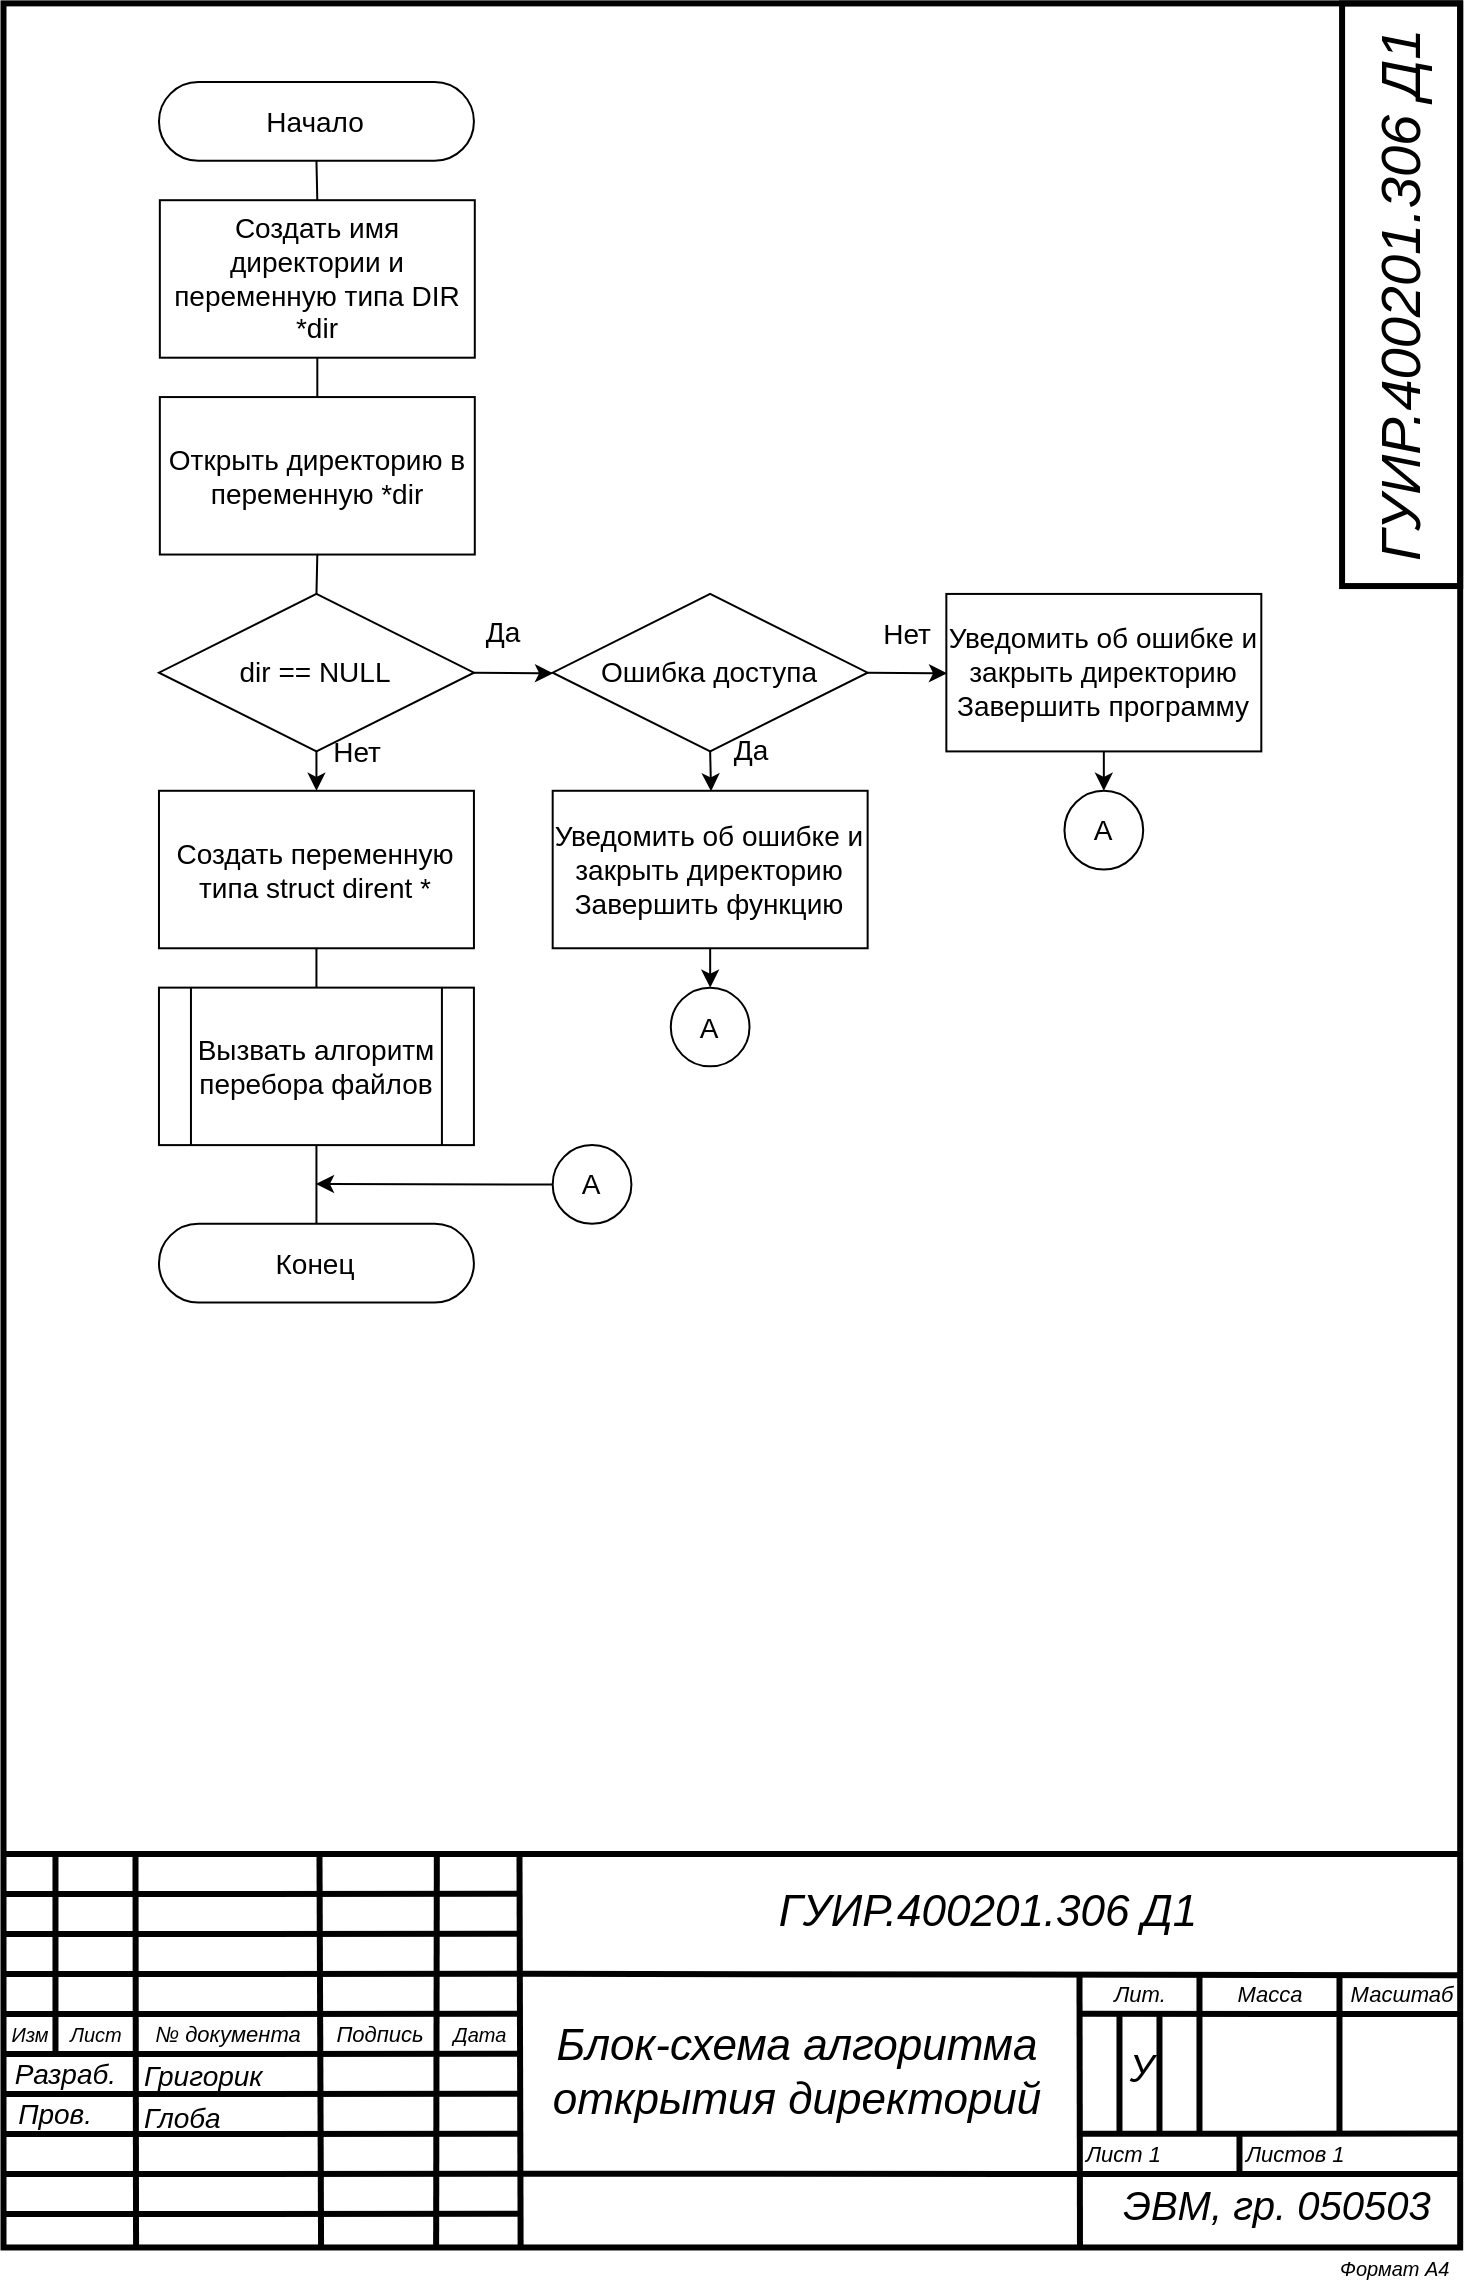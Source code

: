 <mxfile version="13.9.9" type="device"><diagram id="C5RBs43oDa-KdzZeNtuy" name="Page-1"><mxGraphModel dx="2031" dy="1174" grid="1" gridSize="19.685" guides="1" tooltips="1" connect="1" arrows="1" fold="1" page="1" pageScale="1" pageWidth="827" pageHeight="1169" math="0" shadow="0"><root><mxCell id="WIyWlLk6GJQsqaUBKTNV-0"/><mxCell id="WIyWlLk6GJQsqaUBKTNV-1" parent="WIyWlLk6GJQsqaUBKTNV-0"/><mxCell id="zXnKUToOOJIePCyeXaGA-46" value="" style="rounded=0;whiteSpace=wrap;html=1;strokeWidth=3;fillColor=none;" vertex="1" parent="WIyWlLk6GJQsqaUBKTNV-1"><mxGeometry x="79.75" y="19.69" width="728.34" height="1122.05" as="geometry"/></mxCell><mxCell id="zXnKUToOOJIePCyeXaGA-47" value="&lt;i style=&quot;font-family: &amp;#34;arial&amp;#34; ; font-weight: 400 ; letter-spacing: normal ; text-align: right ; text-indent: 0px ; text-transform: none ; word-spacing: 0px&quot;&gt;&lt;font style=&quot;font-size: 10px&quot;&gt;Формат А4&lt;/font&gt;&lt;/i&gt;" style="text;whiteSpace=wrap;html=1;fontSize=7;fontFamily=Verdana;labelBackgroundColor=none;verticalAlign=middle;" vertex="1" parent="WIyWlLk6GJQsqaUBKTNV-1"><mxGeometry x="745.74" y="1141.74" width="59.05" height="19.68" as="geometry"/></mxCell><mxCell id="zXnKUToOOJIePCyeXaGA-48" style="vsdxID=165;edgeStyle=none;startArrow=none;endArrow=none;startSize=5;endSize=5;strokeWidth=3;strokeColor=#000000;spacingTop=-1;spacingBottom=-1;spacingLeft=-1;spacingRight=-1;verticalAlign=middle;html=1;labelBackgroundColor=#ffffff;rounded=0;" edge="1" parent="WIyWlLk6GJQsqaUBKTNV-1"><mxGeometry relative="1" as="geometry"><Array as="points"/><mxPoint x="105.74" y="944.89" as="sourcePoint"/><mxPoint x="105.74" y="1044.89" as="targetPoint"/></mxGeometry></mxCell><mxCell id="zXnKUToOOJIePCyeXaGA-49" style="vsdxID=163;edgeStyle=none;startArrow=none;endArrow=none;startSize=5;endSize=5;strokeColor=#000000;spacingTop=-1;spacingBottom=-1;spacingLeft=-1;spacingRight=-1;verticalAlign=middle;html=1;labelBackgroundColor=#ffffff;rounded=0;strokeWidth=3;" edge="1" parent="WIyWlLk6GJQsqaUBKTNV-1"><mxGeometry relative="1" as="geometry"><mxPoint as="offset"/><Array as="points"/><mxPoint x="80.01" y="1125.01" as="sourcePoint"/><mxPoint x="337.74" y="1124.89" as="targetPoint"/></mxGeometry></mxCell><mxCell id="zXnKUToOOJIePCyeXaGA-50" style="vsdxID=162;edgeStyle=none;startArrow=none;endArrow=none;startSize=5;endSize=5;strokeColor=#000000;spacingTop=-1;spacingBottom=-1;spacingLeft=-1;spacingRight=-1;verticalAlign=middle;html=1;labelBackgroundColor=#ffffff;rounded=0;strokeWidth=3;" edge="1" parent="WIyWlLk6GJQsqaUBKTNV-1"><mxGeometry relative="1" as="geometry"><mxPoint as="offset"/><Array as="points"/><mxPoint x="80.01" y="1105.01" as="sourcePoint"/><mxPoint x="338.74" y="1104.89" as="targetPoint"/></mxGeometry></mxCell><mxCell id="zXnKUToOOJIePCyeXaGA-51" style="vsdxID=161;edgeStyle=none;startArrow=none;endArrow=none;startSize=5;endSize=5;strokeColor=#000000;spacingTop=-1;spacingBottom=-1;spacingLeft=-1;spacingRight=-1;verticalAlign=middle;html=1;labelBackgroundColor=#ffffff;rounded=0;strokeWidth=3;" edge="1" parent="WIyWlLk6GJQsqaUBKTNV-1"><mxGeometry relative="1" as="geometry"><mxPoint as="offset"/><Array as="points"/><mxPoint x="80.01" y="1085.01" as="sourcePoint"/><mxPoint x="337.74" y="1084.89" as="targetPoint"/></mxGeometry></mxCell><mxCell id="zXnKUToOOJIePCyeXaGA-52" style="vsdxID=160;edgeStyle=none;startArrow=none;endArrow=none;startSize=5;endSize=5;strokeColor=#000000;spacingTop=-1;spacingBottom=-1;spacingLeft=-1;spacingRight=-1;verticalAlign=middle;html=1;labelBackgroundColor=#ffffff;rounded=0;strokeWidth=3;" edge="1" parent="WIyWlLk6GJQsqaUBKTNV-1"><mxGeometry relative="1" as="geometry"><mxPoint as="offset"/><Array as="points"/><mxPoint x="80.01" y="1065.01" as="sourcePoint"/><mxPoint x="337.74" y="1064.89" as="targetPoint"/></mxGeometry></mxCell><mxCell id="zXnKUToOOJIePCyeXaGA-53" style="vsdxID=159;edgeStyle=none;startArrow=none;endArrow=none;startSize=5;endSize=5;strokeWidth=3;strokeColor=#000000;spacingTop=-1;spacingBottom=-1;spacingLeft=-1;spacingRight=-1;verticalAlign=middle;html=1;labelBackgroundColor=#ffffff;rounded=0;" edge="1" parent="WIyWlLk6GJQsqaUBKTNV-1"><mxGeometry relative="1" as="geometry"><mxPoint as="offset"/><Array as="points"/><mxPoint x="80.01" y="1045.01" as="sourcePoint"/><mxPoint x="337.74" y="1044.89" as="targetPoint"/></mxGeometry></mxCell><mxCell id="zXnKUToOOJIePCyeXaGA-54" style="vsdxID=158;edgeStyle=none;startArrow=none;endArrow=none;startSize=5;endSize=5;strokeWidth=3;strokeColor=#000000;spacingTop=-1;spacingBottom=-1;spacingLeft=-1;spacingRight=-1;verticalAlign=middle;html=1;labelBackgroundColor=#ffffff;rounded=0;" edge="1" parent="WIyWlLk6GJQsqaUBKTNV-1"><mxGeometry relative="1" as="geometry"><mxPoint as="offset"/><Array as="points"/><mxPoint x="80.01" y="1025.01" as="sourcePoint"/><mxPoint x="337.74" y="1024.89" as="targetPoint"/></mxGeometry></mxCell><mxCell id="zXnKUToOOJIePCyeXaGA-55" style="vsdxID=157;edgeStyle=none;startArrow=none;endArrow=none;startSize=5;endSize=5;strokeColor=#000000;spacingTop=-1;spacingBottom=-1;spacingLeft=-1;spacingRight=-1;verticalAlign=middle;html=1;labelBackgroundColor=#ffffff;rounded=0;strokeWidth=3;" edge="1" parent="WIyWlLk6GJQsqaUBKTNV-1"><mxGeometry relative="1" as="geometry"><mxPoint as="offset"/><Array as="points"/><mxPoint x="80.01" y="1005.01" as="sourcePoint"/><mxPoint x="337.74" y="1004.89" as="targetPoint"/></mxGeometry></mxCell><mxCell id="zXnKUToOOJIePCyeXaGA-56" style="vsdxID=156;edgeStyle=none;startArrow=none;endArrow=none;startSize=5;endSize=5;strokeColor=#000000;spacingTop=-1;spacingBottom=-1;spacingLeft=-1;spacingRight=-1;verticalAlign=middle;html=1;labelBackgroundColor=#ffffff;rounded=0;strokeWidth=3;" edge="1" parent="WIyWlLk6GJQsqaUBKTNV-1"><mxGeometry relative="1" as="geometry"><mxPoint as="offset"/><Array as="points"/><mxPoint x="80.01" y="985.01" as="sourcePoint"/><mxPoint x="337.74" y="984.89" as="targetPoint"/></mxGeometry></mxCell><mxCell id="zXnKUToOOJIePCyeXaGA-57" style="vsdxID=155;edgeStyle=none;startArrow=none;endArrow=none;startSize=5;endSize=5;strokeColor=#000000;spacingTop=-1;spacingBottom=-1;spacingLeft=-1;spacingRight=-1;verticalAlign=middle;html=1;labelBackgroundColor=#ffffff;rounded=0;strokeWidth=3;" edge="1" parent="WIyWlLk6GJQsqaUBKTNV-1"><mxGeometry relative="1" as="geometry"><mxPoint as="offset"/><Array as="points"/><mxPoint x="80.01" y="965.01" as="sourcePoint"/><mxPoint x="337.74" y="964.89" as="targetPoint"/></mxGeometry></mxCell><mxCell id="zXnKUToOOJIePCyeXaGA-58" style="vsdxID=154;edgeStyle=none;startArrow=none;endArrow=none;startSize=5;endSize=5;strokeWidth=3;strokeColor=#000000;spacingTop=-1;spacingBottom=-1;spacingLeft=-1;spacingRight=-1;verticalAlign=middle;html=1;labelBackgroundColor=#ffffff;rounded=0;entryX=0.091;entryY=1;entryDx=0;entryDy=0;entryPerimeter=0;" edge="1" parent="WIyWlLk6GJQsqaUBKTNV-1" target="zXnKUToOOJIePCyeXaGA-46"><mxGeometry relative="1" as="geometry"><Array as="points"/><mxPoint x="145.74" y="944.89" as="sourcePoint"/><mxPoint x="146.01" y="1150.01" as="targetPoint"/></mxGeometry></mxCell><mxCell id="zXnKUToOOJIePCyeXaGA-59" style="vsdxID=153;edgeStyle=none;startArrow=none;endArrow=none;startSize=5;endSize=5;strokeWidth=3;strokeColor=#000000;spacingTop=-1;spacingBottom=-1;spacingLeft=-1;spacingRight=-1;verticalAlign=middle;html=1;labelBackgroundColor=#ffffff;rounded=0;entryX=0.218;entryY=0.999;entryDx=0;entryDy=0;entryPerimeter=0;" edge="1" parent="WIyWlLk6GJQsqaUBKTNV-1" target="zXnKUToOOJIePCyeXaGA-46"><mxGeometry relative="1" as="geometry"><Array as="points"/><mxPoint x="237.74" y="944.89" as="sourcePoint"/><mxPoint x="238.01" y="1147.01" as="targetPoint"/></mxGeometry></mxCell><mxCell id="zXnKUToOOJIePCyeXaGA-60" style="vsdxID=152;edgeStyle=none;startArrow=none;endArrow=none;startSize=5;endSize=5;strokeWidth=3;strokeColor=#000000;spacingTop=-1;spacingBottom=-1;spacingLeft=-1;spacingRight=-1;verticalAlign=middle;html=1;labelBackgroundColor=#ffffff;rounded=0;entryX=0.297;entryY=1;entryDx=0;entryDy=0;entryPerimeter=0;" edge="1" parent="WIyWlLk6GJQsqaUBKTNV-1" target="zXnKUToOOJIePCyeXaGA-46"><mxGeometry relative="1" as="geometry"><Array as="points"/><mxPoint x="296.42" y="944.89" as="sourcePoint"/><mxPoint x="296.01" y="1150.01" as="targetPoint"/></mxGeometry></mxCell><mxCell id="zXnKUToOOJIePCyeXaGA-61" style="vsdxID=151;edgeStyle=none;startArrow=none;endArrow=none;startSize=5;endSize=5;strokeWidth=3;strokeColor=#000000;spacingTop=-1;spacingBottom=-1;spacingLeft=-1;spacingRight=-1;verticalAlign=middle;html=1;labelBackgroundColor=#ffffff;rounded=0;" edge="1" parent="WIyWlLk6GJQsqaUBKTNV-1"><mxGeometry relative="1" as="geometry"><Array as="points"/><mxPoint x="747.74" y="1004.89" as="sourcePoint"/><mxPoint x="747.74" y="1084.89" as="targetPoint"/></mxGeometry></mxCell><mxCell id="zXnKUToOOJIePCyeXaGA-62" style="vsdxID=150;edgeStyle=none;startArrow=none;endArrow=none;startSize=5;endSize=5;strokeWidth=3;strokeColor=#000000;spacingTop=-1;spacingBottom=-1;spacingLeft=-1;spacingRight=-1;verticalAlign=middle;html=1;labelBackgroundColor=#ffffff;rounded=0;" edge="1" parent="WIyWlLk6GJQsqaUBKTNV-1"><mxGeometry relative="1" as="geometry"><Array as="points"/><mxPoint x="697.74" y="1084.89" as="sourcePoint"/><mxPoint x="697.74" y="1104.89" as="targetPoint"/></mxGeometry></mxCell><mxCell id="zXnKUToOOJIePCyeXaGA-63" style="vsdxID=149;edgeStyle=none;startArrow=none;endArrow=none;startSize=5;endSize=5;strokeColor=#000000;spacingTop=-1;spacingBottom=-1;spacingLeft=-1;spacingRight=-1;verticalAlign=middle;html=1;labelBackgroundColor=#ffffff;rounded=0;strokeWidth=3;" edge="1" parent="WIyWlLk6GJQsqaUBKTNV-1"><mxGeometry relative="1" as="geometry"><Array as="points"/><mxPoint x="657.74" y="1024.89" as="sourcePoint"/><mxPoint x="657.74" y="1084.89" as="targetPoint"/></mxGeometry></mxCell><mxCell id="zXnKUToOOJIePCyeXaGA-64" style="vsdxID=148;edgeStyle=none;startArrow=none;endArrow=none;startSize=5;endSize=5;strokeColor=#000000;spacingTop=-1;spacingBottom=-1;spacingLeft=-1;spacingRight=-1;verticalAlign=middle;html=1;labelBackgroundColor=#ffffff;rounded=0;strokeWidth=3;" edge="1" parent="WIyWlLk6GJQsqaUBKTNV-1"><mxGeometry relative="1" as="geometry"><Array as="points"/><mxPoint x="637.74" y="1024.89" as="sourcePoint"/><mxPoint x="637.74" y="1084.89" as="targetPoint"/></mxGeometry></mxCell><mxCell id="zXnKUToOOJIePCyeXaGA-65" style="vsdxID=147;edgeStyle=none;startArrow=none;endArrow=none;startSize=5;endSize=5;strokeWidth=3;strokeColor=#000000;spacingTop=-1;spacingBottom=-1;spacingLeft=-1;spacingRight=-1;verticalAlign=middle;html=1;labelBackgroundColor=#ffffff;rounded=0;" edge="1" parent="WIyWlLk6GJQsqaUBKTNV-1"><mxGeometry relative="1" as="geometry"><Array as="points"/><mxPoint x="677.74" y="1004.89" as="sourcePoint"/><mxPoint x="677.74" y="1084.89" as="targetPoint"/></mxGeometry></mxCell><mxCell id="zXnKUToOOJIePCyeXaGA-66" style="vsdxID=146;edgeStyle=none;startArrow=none;endArrow=none;startSize=5;endSize=5;strokeWidth=3;strokeColor=#000000;spacingTop=-1;spacingBottom=-1;spacingLeft=-1;spacingRight=-1;verticalAlign=middle;html=1;labelBackgroundColor=#ffffff;rounded=0;entryX=0.929;entryY=-0.131;entryDx=0;entryDy=0;entryPerimeter=0;" edge="1" parent="WIyWlLk6GJQsqaUBKTNV-1" target="zXnKUToOOJIePCyeXaGA-81"><mxGeometry relative="1" as="geometry"><mxPoint as="offset"/><Array as="points"/><mxPoint x="617.74" y="1084.89" as="sourcePoint"/><mxPoint x="817.74" y="1084.89" as="targetPoint"/></mxGeometry></mxCell><mxCell id="zXnKUToOOJIePCyeXaGA-67" style="vsdxID=145;edgeStyle=none;startArrow=none;endArrow=none;startSize=5;endSize=5;strokeWidth=3;strokeColor=#000000;spacingTop=-1;spacingBottom=-1;spacingLeft=-1;spacingRight=-1;verticalAlign=middle;html=1;labelBackgroundColor=#ffffff;rounded=0;" edge="1" parent="WIyWlLk6GJQsqaUBKTNV-1"><mxGeometry relative="1" as="geometry"><mxPoint as="offset"/><Array as="points"/><mxPoint x="617.74" y="1024.89" as="sourcePoint"/><mxPoint x="808.01" y="1025.01" as="targetPoint"/></mxGeometry></mxCell><mxCell id="zXnKUToOOJIePCyeXaGA-68" style="vsdxID=144;edgeStyle=none;startArrow=none;endArrow=none;startSize=5;endSize=5;strokeWidth=3;strokeColor=#000000;spacingTop=-1;spacingBottom=-1;spacingLeft=-1;spacingRight=-1;verticalAlign=middle;html=1;labelBackgroundColor=#ffffff;rounded=0;entryX=0.739;entryY=0.999;entryDx=0;entryDy=0;entryPerimeter=0;" edge="1" parent="WIyWlLk6GJQsqaUBKTNV-1" target="zXnKUToOOJIePCyeXaGA-46"><mxGeometry relative="1" as="geometry"><Array as="points"/><mxPoint x="617.74" y="1004.89" as="sourcePoint"/><mxPoint x="618.01" y="1150.01" as="targetPoint"/></mxGeometry></mxCell><mxCell id="zXnKUToOOJIePCyeXaGA-69" style="vsdxID=143;edgeStyle=none;startArrow=none;endArrow=none;startSize=5;endSize=5;strokeWidth=3;strokeColor=#000000;spacingTop=-1;spacingBottom=-1;spacingLeft=-1;spacingRight=-1;verticalAlign=middle;html=1;labelBackgroundColor=#ffffff;rounded=0;" edge="1" parent="WIyWlLk6GJQsqaUBKTNV-1"><mxGeometry relative="1" as="geometry"><Array as="points"/><mxPoint x="808.01" y="1105.01" as="sourcePoint"/><mxPoint x="338.74" y="1104.89" as="targetPoint"/></mxGeometry></mxCell><mxCell id="zXnKUToOOJIePCyeXaGA-70" style="vsdxID=142;edgeStyle=none;startArrow=none;endArrow=none;startSize=5;endSize=5;strokeWidth=3;strokeColor=#000000;spacingTop=-1;spacingBottom=-1;spacingLeft=-1;spacingRight=-1;verticalAlign=middle;html=1;labelBackgroundColor=#ffffff;rounded=0;entryX=0.355;entryY=1;entryDx=0;entryDy=0;entryPerimeter=0;" edge="1" parent="WIyWlLk6GJQsqaUBKTNV-1" target="zXnKUToOOJIePCyeXaGA-46"><mxGeometry relative="1" as="geometry"><Array as="points"/><mxPoint x="337.74" y="944.89" as="sourcePoint"/><mxPoint x="338.01" y="1150.01" as="targetPoint"/></mxGeometry></mxCell><mxCell id="zXnKUToOOJIePCyeXaGA-71" style="vsdxID=141;edgeStyle=none;startArrow=none;endArrow=none;startSize=5;endSize=5;strokeWidth=3;strokeColor=#000000;spacingTop=-1;spacingBottom=-1;spacingLeft=-1;spacingRight=-1;verticalAlign=middle;html=1;labelBackgroundColor=#ffffff;rounded=0;exitX=0.998;exitY=1.028;exitDx=0;exitDy=0;exitPerimeter=0;" edge="1" parent="WIyWlLk6GJQsqaUBKTNV-1" source="zXnKUToOOJIePCyeXaGA-89"><mxGeometry relative="1" as="geometry"><Array as="points"/><mxPoint x="817.74" y="1004.89" as="sourcePoint"/><mxPoint x="337.74" y="1004.89" as="targetPoint"/></mxGeometry></mxCell><mxCell id="zXnKUToOOJIePCyeXaGA-72" value="&lt;font style=&quot;font-family: &amp;#34;arial&amp;#34; ; color: rgb(0 , 0 , 0) ; direction: ltr ; letter-spacing: 0px ; line-height: 120% ; opacity: 1&quot;&gt;&lt;i&gt;&lt;font style=&quot;font-size: 10px&quot;&gt;Изм&lt;/font&gt;&lt;br&gt;&lt;/i&gt;&lt;/font&gt;" style="verticalAlign=middle;align=center;vsdxID=166;fillColor=none;gradientColor=none;shape=stencil(nZBLDoAgDERP0z3SIyjew0SURgSD+Lu9kMZoXLhwN9O+tukAlrNpJg1SzDH4QW/URgNYgZTkjA4UkwJUgGXng+6DX1zLfmoymdXo17xh5zmRJ6Q42BWCfc2oJfdAr+Yv+AP9Cb7OJ3H/2JG1HNGz/84klThPVCc=);strokeColor=none;strokeWidth=3;spacingTop=-1;spacingBottom=-1;spacingLeft=-1;spacingRight=-1;labelBackgroundColor=none;rounded=0;html=1;whiteSpace=wrap;" vertex="1" parent="WIyWlLk6GJQsqaUBKTNV-1"><mxGeometry x="78.74" y="1026.89" width="28" height="16" as="geometry"/></mxCell><mxCell id="zXnKUToOOJIePCyeXaGA-73" value="&lt;font style=&quot;font-family: &amp;#34;arial&amp;#34; ; color: rgb(0 , 0 , 0) ; direction: ltr ; letter-spacing: 0px ; line-height: 120% ; opacity: 1&quot;&gt;&lt;i&gt;&lt;font style=&quot;font-size: 10px&quot;&gt;Лист&lt;/font&gt;&lt;br&gt;&lt;/i&gt;&lt;/font&gt;" style="verticalAlign=middle;align=center;vsdxID=167;fillColor=none;gradientColor=none;shape=stencil(nZBLDoAgDERP0z3SIyjew0SURgSD+Lu9kMZoXLhwN9O+tukAlrNpJg1SzDH4QW/URgNYgZTkjA4UkwJUgGXng+6DX1zLfmoymdXo17xh5zmRJ6Q42BWCfc2oJfdAr+Yv+AP9Cb7OJ3H/2JG1HNGz/84klThPVCc=);strokeColor=none;strokeWidth=3;spacingTop=-1;spacingBottom=-1;spacingLeft=-1;spacingRight=-1;labelBackgroundColor=none;rounded=0;html=1;whiteSpace=wrap;" vertex="1" parent="WIyWlLk6GJQsqaUBKTNV-1"><mxGeometry x="107.74" y="1026.89" width="36" height="16" as="geometry"/></mxCell><mxCell id="zXnKUToOOJIePCyeXaGA-74" value="&lt;font style=&quot;font-size:11px;font-family:Arial;color:#000000;direction:ltr;letter-spacing:0px;line-height:120%;opacity:1&quot;&gt;&lt;i&gt;№ документа&lt;br/&gt;&lt;/i&gt;&lt;/font&gt;" style="verticalAlign=middle;align=center;vsdxID=168;fillColor=none;gradientColor=none;shape=stencil(nZBLDoAgDERP0z3SIyjew0SURgSD+Lu9kMZoXLhwN9O+tukAlrNpJg1SzDH4QW/URgNYgZTkjA4UkwJUgGXng+6DX1zLfmoymdXo17xh5zmRJ6Q42BWCfc2oJfdAr+Yv+AP9Cb7OJ3H/2JG1HNGz/84klThPVCc=);strokeColor=none;strokeWidth=3;spacingTop=-1;spacingBottom=-1;spacingLeft=-1;spacingRight=-1;labelBackgroundColor=none;rounded=0;html=1;whiteSpace=wrap;" vertex="1" parent="WIyWlLk6GJQsqaUBKTNV-1"><mxGeometry x="147.74" y="1026.89" width="88" height="16" as="geometry"/></mxCell><mxCell id="zXnKUToOOJIePCyeXaGA-75" value="&lt;font style=&quot;font-size:11px;font-family:Arial;color:#000000;direction:ltr;letter-spacing:0px;line-height:120%;opacity:1&quot;&gt;&lt;i&gt;Подпись&lt;br/&gt;&lt;/i&gt;&lt;/font&gt;" style="verticalAlign=middle;align=center;vsdxID=169;fillColor=none;gradientColor=none;shape=stencil(nZBLDoAgDERP0z3SIyjew0SURgSD+Lu9kMZoXLhwN9O+tukAlrNpJg1SzDH4QW/URgNYgZTkjA4UkwJUgGXng+6DX1zLfmoymdXo17xh5zmRJ6Q42BWCfc2oJfdAr+Yv+AP9Cb7OJ3H/2JG1HNGz/84klThPVCc=);strokeColor=none;strokeWidth=3;spacingTop=-1;spacingBottom=-1;spacingLeft=-1;spacingRight=-1;labelBackgroundColor=none;rounded=0;html=1;whiteSpace=wrap;" vertex="1" parent="WIyWlLk6GJQsqaUBKTNV-1"><mxGeometry x="239.74" y="1026.89" width="56" height="16" as="geometry"/></mxCell><mxCell id="zXnKUToOOJIePCyeXaGA-76" value="&lt;font style=&quot;font-family: &amp;#34;arial&amp;#34; ; color: rgb(0 , 0 , 0) ; direction: ltr ; letter-spacing: 0px ; line-height: 120% ; opacity: 1&quot;&gt;&lt;i&gt;&lt;font style=&quot;font-size: 10px&quot;&gt;Дата&lt;/font&gt;&lt;br&gt;&lt;/i&gt;&lt;/font&gt;" style="verticalAlign=middle;align=center;vsdxID=170;fillColor=none;gradientColor=none;shape=stencil(nZBLDoAgDERP0z3SIyjew0SURgSD+Lu9kMZoXLhwN9O+tukAlrNpJg1SzDH4QW/URgNYgZTkjA4UkwJUgGXng+6DX1zLfmoymdXo17xh5zmRJ6Q42BWCfc2oJfdAr+Yv+AP9Cb7OJ3H/2JG1HNGz/84klThPVCc=);strokeColor=none;strokeWidth=3;spacingTop=-1;spacingBottom=-1;spacingLeft=-1;spacingRight=-1;labelBackgroundColor=none;rounded=0;html=1;whiteSpace=wrap;" vertex="1" parent="WIyWlLk6GJQsqaUBKTNV-1"><mxGeometry x="299.74" y="1026.89" width="36" height="16" as="geometry"/></mxCell><mxCell id="zXnKUToOOJIePCyeXaGA-77" value="&lt;p style=&quot;align:center;margin-left:0;margin-right:0;margin-top:0px;margin-bottom:0px;text-indent:0;valign:middle;direction:ltr;&quot;&gt;&lt;font style=&quot;font-size:11px;font-family:Arial;color:#000000;direction:ltr;letter-spacing:0px;line-height:120%;opacity:1&quot;&gt;&lt;i&gt;Лит&lt;/i&gt;&lt;/font&gt;&lt;font style=&quot;font-size:11px;font-family:Arial;color:#000000;direction:ltr;letter-spacing:0px;line-height:120%;opacity:1&quot;&gt;&lt;i&gt;.&lt;br/&gt;&lt;/i&gt;&lt;/font&gt;&lt;/p&gt;" style="verticalAlign=middle;align=center;vsdxID=171;fillColor=none;gradientColor=none;shape=stencil(nZBLDoAgDERP0z3SIyjew0SURgSD+Lu9kMZoXLhwN9O+tukAlrNpJg1SzDH4QW/URgNYgZTkjA4UkwJUgGXng+6DX1zLfmoymdXo17xh5zmRJ6Q42BWCfc2oJfdAr+Yv+AP9Cb7OJ3H/2JG1HNGz/84klThPVCc=);strokeColor=none;strokeWidth=3;spacingTop=-1;spacingBottom=-1;spacingLeft=-1;spacingRight=-1;labelBackgroundColor=none;rounded=0;html=1;whiteSpace=wrap;" vertex="1" parent="WIyWlLk6GJQsqaUBKTNV-1"><mxGeometry x="619.74" y="1006.89" width="56" height="16" as="geometry"/></mxCell><mxCell id="zXnKUToOOJIePCyeXaGA-78" value="&lt;font style=&quot;font-size:11px;font-family:Arial;color:#000000;direction:ltr;letter-spacing:0px;line-height:120%;opacity:1&quot;&gt;&lt;i&gt;Масса&lt;br/&gt;&lt;/i&gt;&lt;/font&gt;" style="verticalAlign=middle;align=center;vsdxID=172;fillColor=none;gradientColor=none;shape=stencil(nZBLDoAgDERP0z3SIyjew0SURgSD+Lu9kMZoXLhwN9O+tukAlrNpJg1SzDH4QW/URgNYgZTkjA4UkwJUgGXng+6DX1zLfmoymdXo17xh5zmRJ6Q42BWCfc2oJfdAr+Yv+AP9Cb7OJ3H/2JG1HNGz/84klThPVCc=);strokeColor=none;strokeWidth=3;spacingTop=-1;spacingBottom=-1;spacingLeft=-1;spacingRight=-1;labelBackgroundColor=none;rounded=0;html=1;whiteSpace=wrap;" vertex="1" parent="WIyWlLk6GJQsqaUBKTNV-1"><mxGeometry x="679.74" y="1006.89" width="66" height="16" as="geometry"/></mxCell><mxCell id="zXnKUToOOJIePCyeXaGA-79" value="&lt;font style=&quot;font-size:11px;font-family:Arial;color:#000000;direction:ltr;letter-spacing:0px;line-height:120%;opacity:1&quot;&gt;&lt;i&gt;Масштаб&lt;br/&gt;&lt;/i&gt;&lt;/font&gt;" style="verticalAlign=middle;align=center;vsdxID=173;fillColor=none;gradientColor=none;shape=stencil(nZBLDoAgDERP0z3SIyjew0SURgSD+Lu9kMZoXLhwN9O+tukAlrNpJg1SzDH4QW/URgNYgZTkjA4UkwJUgGXng+6DX1zLfmoymdXo17xh5zmRJ6Q42BWCfc2oJfdAr+Yv+AP9Cb7OJ3H/2JG1HNGz/84klThPVCc=);strokeColor=none;strokeWidth=3;spacingTop=-1;spacingBottom=-1;spacingLeft=-1;spacingRight=-1;labelBackgroundColor=none;rounded=0;html=1;whiteSpace=wrap;" vertex="1" parent="WIyWlLk6GJQsqaUBKTNV-1"><mxGeometry x="749.74" y="1006.89" width="58.35" height="16" as="geometry"/></mxCell><mxCell id="zXnKUToOOJIePCyeXaGA-80" value="&lt;p style=&quot;margin-left: 0 ; margin-right: 0 ; margin-top: 0px ; margin-bottom: 0px ; text-indent: 0 ; direction: ltr&quot;&gt;&lt;font style=&quot;font-size: 11px ; font-family: &amp;#34;arial&amp;#34; ; color: #000000 ; direction: ltr ; letter-spacing: 0px ; line-height: 120% ; opacity: 1&quot;&gt;&lt;i&gt;Лист 1&lt;/i&gt;&lt;/font&gt;&lt;font style=&quot;font-size: 11px ; font-family: &amp;#34;arial&amp;#34; ; color: #000000 ; direction: ltr ; letter-spacing: 0px ; line-height: 120% ; opacity: 1&quot;&gt;&lt;i&gt;&amp;nbsp;&lt;br&gt;&lt;/i&gt;&lt;/font&gt;&lt;/p&gt;" style="verticalAlign=middle;align=left;vsdxID=174;fillColor=none;gradientColor=none;shape=stencil(nZBLDoAgDERP0z3SIyjew0SURgSD+Lu9kMZoXLhwN9O+tukAlrNpJg1SzDH4QW/URgNYgZTkjA4UkwJUgGXng+6DX1zLfmoymdXo17xh5zmRJ6Q42BWCfc2oJfdAr+Yv+AP9Cb7OJ3H/2JG1HNGz/84klThPVCc=);strokeColor=none;strokeWidth=3;spacingTop=-1;spacingBottom=-1;spacingLeft=-1;spacingRight=-1;labelBackgroundColor=none;rounded=0;html=1;whiteSpace=wrap;" vertex="1" parent="WIyWlLk6GJQsqaUBKTNV-1"><mxGeometry x="619.74" y="1086.89" width="132.8" height="16" as="geometry"/></mxCell><mxCell id="zXnKUToOOJIePCyeXaGA-81" value="&lt;p style=&quot;align:left;margin-left:0;margin-right:0;margin-top:0px;margin-bottom:0px;text-indent:0;valign:middle;direction:ltr;&quot;&gt;&lt;font style=&quot;font-size:11px;font-family:Arial;color:#000000;direction:ltr;letter-spacing:0px;line-height:120%;opacity:1&quot;&gt;&lt;i&gt;Листов             1&lt;/i&gt;&lt;/font&gt;&lt;font style=&quot;font-size:11px;font-family:Arial;color:#000000;direction:ltr;letter-spacing:0px;line-height:120%;opacity:1&quot;&gt;&lt;i&gt;&lt;br/&gt;&lt;/i&gt;&lt;/font&gt;&lt;/p&gt;" style="verticalAlign=middle;align=left;vsdxID=175;fillColor=none;gradientColor=none;shape=stencil(nZBLDoAgDERP0z3SIyjew0SURgSD+Lu9kMZoXLhwN9O+tukAlrNpJg1SzDH4QW/URgNYgZTkjA4UkwJUgGXng+6DX1zLfmoymdXo17xh5zmRJ6Q42BWCfc2oJfdAr+Yv+AP9Cb7OJ3H/2JG1HNGz/84klThPVCc=);strokeColor=none;strokeWidth=3;spacingTop=-1;spacingBottom=-1;spacingLeft=-1;spacingRight=-1;labelBackgroundColor=none;rounded=0;html=1;whiteSpace=wrap;" vertex="1" parent="WIyWlLk6GJQsqaUBKTNV-1"><mxGeometry x="699.74" y="1086.89" width="116" height="16" as="geometry"/></mxCell><mxCell id="zXnKUToOOJIePCyeXaGA-82" value="&lt;p style=&quot;margin-left: 0 ; margin-right: 0 ; margin-top: 0px ; margin-bottom: 0px ; text-indent: 0 ; direction: ltr&quot;&gt;&lt;font style=&quot;font-family: &amp;#34;arial&amp;#34; ; color: rgb(0 , 0 , 0) ; direction: ltr ; letter-spacing: 0px ; line-height: 120% ; opacity: 1&quot;&gt;&lt;i&gt;&lt;font style=&quot;font-size: 14px&quot;&gt;Григорик&lt;/font&gt;&lt;br&gt;&lt;/i&gt;&lt;/font&gt;&lt;/p&gt;" style="verticalAlign=middle;align=left;vsdxID=176;fillColor=none;gradientColor=none;shape=stencil(nZBLDoAgDERP0z3SIyjew0SURgSD+Lu9kMZoXLhwN9O+tukAlrNpJg1SzDH4QW/URgNYgZTkjA4UkwJUgGXng+6DX1zLfmoymdXo17xh5zmRJ6Q42BWCfc2oJfdAr+Yv+AP9Cb7OJ3H/2JG1HNGz/84klThPVCc=);strokeColor=none;strokeWidth=3;spacingTop=-1;spacingBottom=-1;spacingLeft=-1;spacingRight=-1;labelBackgroundColor=none;rounded=0;html=1;whiteSpace=wrap;" vertex="1" parent="WIyWlLk6GJQsqaUBKTNV-1"><mxGeometry x="148.74" y="1043.89" width="88" height="24" as="geometry"/></mxCell><mxCell id="zXnKUToOOJIePCyeXaGA-83" value="&lt;p style=&quot;align:right;margin-left:0;margin-right:0;margin-top:0px;margin-bottom:0px;text-indent:0;valign:middle;direction:ltr;&quot;&gt;&lt;font style=&quot;font-size:14px;font-family:Arial;color:#000000;direction:ltr;letter-spacing:0px;line-height:120%;opacity:1&quot;&gt;&lt;i&gt;Пров.&lt;br/&gt;&lt;/i&gt;&lt;/font&gt;&lt;/p&gt;" style="verticalAlign=middle;align=right;vsdxID=177;fillColor=none;gradientColor=none;shape=stencil(nZBLDoAgDERP0z3SIyjew0SURgSD+Lu9kMZoXLhwN9O+tukAlrNpJg1SzDH4QW/URgNYgZTkjA4UkwJUgGXng+6DX1zLfmoymdXo17xh5zmRJ6Q42BWCfc2oJfdAr+Yv+AP9Cb7OJ3H/2JG1HNGz/84klThPVCc=);strokeColor=none;strokeWidth=3;spacingTop=-1;spacingBottom=-1;spacingLeft=-1;spacingRight=-1;labelBackgroundColor=none;rounded=0;html=1;whiteSpace=wrap;" vertex="1" parent="WIyWlLk6GJQsqaUBKTNV-1"><mxGeometry x="78.74" y="1063.0" width="46" height="23" as="geometry"/></mxCell><mxCell id="zXnKUToOOJIePCyeXaGA-84" value="&lt;p style=&quot;margin-left: 0 ; margin-right: 0 ; margin-top: 0px ; margin-bottom: 0px ; text-indent: 0 ; direction: ltr&quot;&gt;&lt;font style=&quot;font-family: &amp;#34;arial&amp;#34; ; color: rgb(0 , 0 , 0) ; direction: ltr ; letter-spacing: 0px ; line-height: 120% ; opacity: 1&quot;&gt;&lt;i&gt;&lt;font style=&quot;font-size: 14px&quot;&gt;Разраб.&lt;/font&gt;&lt;br&gt;&lt;/i&gt;&lt;/font&gt;&lt;/p&gt;" style="verticalAlign=middle;align=right;vsdxID=178;fillColor=none;gradientColor=none;shape=stencil(nZBLDoAgDERP0z3SIyjew0SURgSD+Lu9kMZoXLhwN9O+tukAlrNpJg1SzDH4QW/URgNYgZTkjA4UkwJUgGXng+6DX1zLfmoymdXo17xh5zmRJ6Q42BWCfc2oJfdAr+Yv+AP9Cb7OJ3H/2JG1HNGz/84klThPVCc=);strokeColor=none;strokeWidth=3;spacingTop=-1;spacingBottom=-1;spacingLeft=-1;spacingRight=-1;labelBackgroundColor=none;rounded=0;html=1;whiteSpace=wrap;" vertex="1" parent="WIyWlLk6GJQsqaUBKTNV-1"><mxGeometry x="79.74" y="1046.89" width="57.05" height="17" as="geometry"/></mxCell><mxCell id="zXnKUToOOJIePCyeXaGA-85" value="&lt;p style=&quot;margin-left: 0 ; margin-right: 0 ; margin-top: 0px ; margin-bottom: 0px ; text-indent: 0 ; direction: ltr&quot;&gt;&lt;font style=&quot;font-family: &amp;#34;arial&amp;#34; ; color: rgb(0 , 0 , 0) ; direction: ltr ; letter-spacing: 0px ; line-height: 120% ; opacity: 1&quot;&gt;&lt;i style=&quot;font-size: 14px&quot;&gt;Глоба&lt;/i&gt;&lt;/font&gt;&lt;/p&gt;" style="verticalAlign=middle;align=left;vsdxID=179;fillColor=none;gradientColor=none;shape=stencil(nZBLDoAgDERP0z3SIyjew0SURgSD+Lu9kMZoXLhwN9O+tukAlrNpJg1SzDH4QW/URgNYgZTkjA4UkwJUgGXng+6DX1zLfmoymdXo17xh5zmRJ6Q42BWCfc2oJfdAr+Yv+AP9Cb7OJ3H/2JG1HNGz/84klThPVCc=);strokeColor=none;strokeWidth=3;spacingTop=-1;spacingBottom=-1;spacingLeft=-1;spacingRight=-1;labelBackgroundColor=none;rounded=0;html=1;whiteSpace=wrap;" vertex="1" parent="WIyWlLk6GJQsqaUBKTNV-1"><mxGeometry x="148.74" y="1066.89" width="64" height="20" as="geometry"/></mxCell><mxCell id="zXnKUToOOJIePCyeXaGA-86" value="&lt;p style=&quot;margin-left: 0 ; margin-right: 0 ; margin-top: 0px ; margin-bottom: 0px ; text-indent: 0 ; direction: ltr&quot;&gt;&lt;font style=&quot;font-family: &amp;#34;arial&amp;#34; ; color: rgb(0 , 0 , 0) ; direction: ltr ; letter-spacing: 0px ; line-height: 120% ; opacity: 1&quot; size=&quot;1&quot;&gt;&lt;i style=&quot;font-size: 20px&quot;&gt;ЭВМ, гр. 050503&lt;/i&gt;&lt;/font&gt;&lt;font style=&quot;font-size: 19px ; font-family: &amp;#34;arial&amp;#34; ; color: #000000 ; direction: ltr ; letter-spacing: 0px ; line-height: 120% ; opacity: 1&quot;&gt;&lt;i&gt;&lt;br&gt;&lt;/i&gt;&lt;/font&gt;&lt;/p&gt;" style="verticalAlign=middle;align=center;vsdxID=180;fillColor=none;gradientColor=none;shape=stencil(nZBLDoAgDERP0z3SIyjew0SURgSD+Lu9kMZoXLhwN9O+tukAlrNpJg1SzDH4QW/URgNYgZTkjA4UkwJUgGXng+6DX1zLfmoymdXo17xh5zmRJ6Q42BWCfc2oJfdAr+Yv+AP9Cb7OJ3H/2JG1HNGz/84klThPVCc=);strokeColor=none;strokeWidth=3;spacingTop=-1;spacingBottom=-1;spacingLeft=-1;spacingRight=-1;labelBackgroundColor=none;rounded=0;html=1;whiteSpace=wrap;" vertex="1" parent="WIyWlLk6GJQsqaUBKTNV-1"><mxGeometry x="619.74" y="1102.37" width="193" height="39.37" as="geometry"/></mxCell><mxCell id="zXnKUToOOJIePCyeXaGA-87" value="&lt;font style=&quot;font-size:19px;font-family:Arial;color:#000000;direction:ltr;letter-spacing:0px;line-height:120%;opacity:1&quot;&gt;&lt;i&gt;У&lt;br/&gt;&lt;/i&gt;&lt;/font&gt;" style="verticalAlign=middle;align=center;vsdxID=441;fillColor=none;gradientColor=none;shape=stencil(nZBLDoAgDERP0z3SIyjew0SURgSD+Lu9kMZoXLhwN9O+tukAlrNpJg1SzDH4QW/URgNYgZTkjA4UkwJUgGXng+6DX1zLfmoymdXo17xh5zmRJ6Q42BWCfc2oJfdAr+Yv+AP9Cb7OJ3H/2JG1HNGz/84klThPVCc=);strokeColor=none;strokeWidth=3;spacingTop=-1;spacingBottom=-1;spacingLeft=-1;spacingRight=-1;labelBackgroundColor=none;rounded=0;html=1;whiteSpace=wrap;" vertex="1" parent="WIyWlLk6GJQsqaUBKTNV-1"><mxGeometry x="638.74" y="1044.89" width="20" height="16" as="geometry"/></mxCell><mxCell id="zXnKUToOOJIePCyeXaGA-88" value="&lt;font face=&quot;arial&quot;&gt;&lt;span style=&quot;font-size: 22px&quot;&gt;&lt;i&gt;Блок-схема алгоритма открытия директорий&lt;/i&gt;&lt;/span&gt;&lt;/font&gt;" style="text;whiteSpace=wrap;html=1;fontSize=20;fontFamily=Verdana;align=center;labelBackgroundColor=none;verticalAlign=middle;strokeWidth=3;fillColor=none;" vertex="1" parent="WIyWlLk6GJQsqaUBKTNV-1"><mxGeometry x="338.74" y="1003.94" width="275" height="100" as="geometry"/></mxCell><mxCell id="zXnKUToOOJIePCyeXaGA-89" value="&lt;i&gt;&lt;font style=&quot;font-size: 22px&quot;&gt;ГУИР.400201.306 Д1&lt;/font&gt;&lt;/i&gt;" style="text;whiteSpace=wrap;align=center;html=1;verticalAlign=middle;" vertex="1" parent="WIyWlLk6GJQsqaUBKTNV-1"><mxGeometry x="335.65" y="944.89" width="472.44" height="59.06" as="geometry"/></mxCell><mxCell id="zXnKUToOOJIePCyeXaGA-90" value="" style="endArrow=none;html=1;strokeWidth=3;" edge="1" parent="WIyWlLk6GJQsqaUBKTNV-1"><mxGeometry width="50" height="50" relative="1" as="geometry"><mxPoint x="80.01" y="945.01" as="sourcePoint"/><mxPoint x="808.01" y="945.01" as="targetPoint"/></mxGeometry></mxCell><mxCell id="zXnKUToOOJIePCyeXaGA-91" value="&lt;i style=&quot;color: rgb(0 , 0 , 0) ; font-weight: 400 ; letter-spacing: normal ; text-align: center ; text-indent: 0px ; text-transform: none ; word-spacing: 0px ; font-family: &amp;#34;arial&amp;#34; ; font-size: 28px&quot;&gt;ГУИР.400201.306 Д1&lt;br&gt;&lt;/i&gt;" style="rounded=0;whiteSpace=wrap;html=1;strokeWidth=3;horizontal=0;fillColor=none;verticalAlign=middle;" vertex="1" parent="WIyWlLk6GJQsqaUBKTNV-1"><mxGeometry x="749.04" y="19.69" width="59.05" height="291.34" as="geometry"/></mxCell><mxCell id="zXnKUToOOJIePCyeXaGA-134" value="&lt;font style=&quot;font-size: 14px&quot;&gt;Начало&lt;/font&gt;" style="rounded=1;whiteSpace=wrap;html=1;arcSize=50;fontSize=14;" vertex="1" parent="WIyWlLk6GJQsqaUBKTNV-1"><mxGeometry x="157.485" y="59.055" width="157.48" height="39.37" as="geometry"/></mxCell><mxCell id="zXnKUToOOJIePCyeXaGA-150" value="" style="endArrow=none;html=1;labelBackgroundColor=none;fontSize=14;entryX=0.5;entryY=1;entryDx=0;entryDy=0;exitX=0.5;exitY=0;exitDx=0;exitDy=0;" edge="1" parent="WIyWlLk6GJQsqaUBKTNV-1" source="zXnKUToOOJIePCyeXaGA-174" target="zXnKUToOOJIePCyeXaGA-134"><mxGeometry width="50" height="50" relative="1" as="geometry"><mxPoint x="236.63" y="118.31" as="sourcePoint"/><mxPoint x="246.477" y="285.608" as="targetPoint"/></mxGeometry></mxCell><mxCell id="zXnKUToOOJIePCyeXaGA-174" value="Создать имя директории и переменную типа DIR *dir" style="rounded=0;whiteSpace=wrap;html=1;fontSize=14;" vertex="1" parent="WIyWlLk6GJQsqaUBKTNV-1"><mxGeometry x="157.92" y="118.1" width="157.48" height="78.75" as="geometry"/></mxCell><mxCell id="zXnKUToOOJIePCyeXaGA-176" value="Открыть директорию в переменную *dir" style="rounded=0;whiteSpace=wrap;html=1;fontSize=14;" vertex="1" parent="WIyWlLk6GJQsqaUBKTNV-1"><mxGeometry x="157.92" y="216.53" width="157.48" height="78.74" as="geometry"/></mxCell><mxCell id="zXnKUToOOJIePCyeXaGA-177" value="" style="endArrow=none;html=1;labelBackgroundColor=none;fontSize=14;entryX=0.5;entryY=1;entryDx=0;entryDy=0;exitX=0.5;exitY=0;exitDx=0;exitDy=0;" edge="1" parent="WIyWlLk6GJQsqaUBKTNV-1" source="zXnKUToOOJIePCyeXaGA-176" target="zXnKUToOOJIePCyeXaGA-174"><mxGeometry width="50" height="50" relative="1" as="geometry"><mxPoint x="256.125" y="137.795" as="sourcePoint"/><mxPoint x="255.91" y="118.11" as="targetPoint"/></mxGeometry></mxCell><mxCell id="zXnKUToOOJIePCyeXaGA-178" value="dir == NULL" style="rhombus;whiteSpace=wrap;html=1;fontSize=14;" vertex="1" parent="WIyWlLk6GJQsqaUBKTNV-1"><mxGeometry x="157.49" y="314.96" width="157.48" height="78.74" as="geometry"/></mxCell><mxCell id="zXnKUToOOJIePCyeXaGA-180" value="" style="endArrow=none;html=1;fontSize=14;exitX=0.5;exitY=0;exitDx=0;exitDy=0;entryX=0.5;entryY=1;entryDx=0;entryDy=0;" edge="1" parent="WIyWlLk6GJQsqaUBKTNV-1" source="zXnKUToOOJIePCyeXaGA-178" target="zXnKUToOOJIePCyeXaGA-176"><mxGeometry width="50" height="50" relative="1" as="geometry"><mxPoint x="-38.52" y="365.31" as="sourcePoint"/><mxPoint x="11.48" y="315.31" as="targetPoint"/></mxGeometry></mxCell><mxCell id="zXnKUToOOJIePCyeXaGA-181" value="Да" style="endArrow=classic;html=1;fontSize=14;exitX=1;exitY=0.5;exitDx=0;exitDy=0;labelBackgroundColor=none;entryX=0;entryY=0.5;entryDx=0;entryDy=0;" edge="1" parent="WIyWlLk6GJQsqaUBKTNV-1" source="zXnKUToOOJIePCyeXaGA-178" target="zXnKUToOOJIePCyeXaGA-184"><mxGeometry x="-0.334" y="20" width="50" height="50" relative="1" as="geometry"><mxPoint x="335.48" y="365.31" as="sourcePoint"/><mxPoint x="373.52" y="354.68" as="targetPoint"/><Array as="points"><mxPoint x="354.52" y="354.68"/></Array><mxPoint as="offset"/></mxGeometry></mxCell><mxCell id="zXnKUToOOJIePCyeXaGA-184" value="Ошибка доступа" style="rhombus;whiteSpace=wrap;html=1;fontSize=14;" vertex="1" parent="WIyWlLk6GJQsqaUBKTNV-1"><mxGeometry x="354.335" y="314.955" width="157.48" height="78.74" as="geometry"/></mxCell><mxCell id="zXnKUToOOJIePCyeXaGA-185" value="Да" style="endArrow=classic;html=1;labelBackgroundColor=none;fontSize=14;exitX=0.5;exitY=1;exitDx=0;exitDy=0;" edge="1" parent="WIyWlLk6GJQsqaUBKTNV-1" source="zXnKUToOOJIePCyeXaGA-184"><mxGeometry x="-1" y="20" width="50" height="50" relative="1" as="geometry"><mxPoint x="433.52" y="443.68" as="sourcePoint"/><mxPoint x="433.52" y="413.68" as="targetPoint"/><mxPoint as="offset"/></mxGeometry></mxCell><mxCell id="zXnKUToOOJIePCyeXaGA-186" value="Нет" style="endArrow=classic;html=1;labelBackgroundColor=none;fontSize=14;exitX=1;exitY=0.5;exitDx=0;exitDy=0;" edge="1" parent="WIyWlLk6GJQsqaUBKTNV-1" source="zXnKUToOOJIePCyeXaGA-184"><mxGeometry x="-0.018" y="20" width="50" height="50" relative="1" as="geometry"><mxPoint x="511.52" y="423.68" as="sourcePoint"/><mxPoint x="551.52" y="354.68" as="targetPoint"/><mxPoint as="offset"/></mxGeometry></mxCell><mxCell id="zXnKUToOOJIePCyeXaGA-188" value="Уведомить об ошибке и закрыть директорию&lt;br&gt;Завершить программу" style="rounded=0;whiteSpace=wrap;html=1;fontSize=14;" vertex="1" parent="WIyWlLk6GJQsqaUBKTNV-1"><mxGeometry x="551.175" y="314.965" width="157.48" height="78.74" as="geometry"/></mxCell><mxCell id="zXnKUToOOJIePCyeXaGA-189" value="" style="endArrow=classic;html=1;labelBackgroundColor=none;fontSize=14;exitX=0.5;exitY=1;exitDx=0;exitDy=0;entryX=0.5;entryY=0;entryDx=0;entryDy=0;" edge="1" parent="WIyWlLk6GJQsqaUBKTNV-1" source="zXnKUToOOJIePCyeXaGA-188" target="zXnKUToOOJIePCyeXaGA-191"><mxGeometry width="50" height="50" relative="1" as="geometry"><mxPoint x="453" y="463" as="sourcePoint"/><mxPoint x="630" y="413" as="targetPoint"/></mxGeometry></mxCell><mxCell id="zXnKUToOOJIePCyeXaGA-191" value="A" style="ellipse;whiteSpace=wrap;html=1;aspect=fixed;fontSize=14;" vertex="1" parent="WIyWlLk6GJQsqaUBKTNV-1"><mxGeometry x="610.23" y="413.39" width="39.37" height="39.37" as="geometry"/></mxCell><mxCell id="zXnKUToOOJIePCyeXaGA-194" value="Нет" style="endArrow=classic;html=1;labelBackgroundColor=none;fontSize=14;exitX=0.5;exitY=1;exitDx=0;exitDy=0;entryX=0.5;entryY=0;entryDx=0;entryDy=0;" edge="1" parent="WIyWlLk6GJQsqaUBKTNV-1" source="zXnKUToOOJIePCyeXaGA-178" target="zXnKUToOOJIePCyeXaGA-199"><mxGeometry x="-1" y="20" width="50" height="50" relative="1" as="geometry"><mxPoint x="236.0" y="413.39" as="sourcePoint"/><mxPoint x="236" y="413" as="targetPoint"/><mxPoint as="offset"/></mxGeometry></mxCell><mxCell id="zXnKUToOOJIePCyeXaGA-195" value="Уведомить об ошибке и закрыть директорию&lt;br&gt;Завершить функцию" style="rounded=0;whiteSpace=wrap;html=1;fontSize=14;" vertex="1" parent="WIyWlLk6GJQsqaUBKTNV-1"><mxGeometry x="354.34" y="413.39" width="157.48" height="78.74" as="geometry"/></mxCell><mxCell id="zXnKUToOOJIePCyeXaGA-196" value="" style="endArrow=classic;html=1;labelBackgroundColor=none;fontSize=14;exitX=0.5;exitY=1;exitDx=0;exitDy=0;entryX=0.5;entryY=0;entryDx=0;entryDy=0;" edge="1" parent="WIyWlLk6GJQsqaUBKTNV-1" source="zXnKUToOOJIePCyeXaGA-195" target="zXnKUToOOJIePCyeXaGA-197"><mxGeometry width="50" height="50" relative="1" as="geometry"><mxPoint x="452.76" y="525.0" as="sourcePoint"/><mxPoint x="452.845" y="544.295" as="targetPoint"/></mxGeometry></mxCell><mxCell id="zXnKUToOOJIePCyeXaGA-197" value="A" style="ellipse;whiteSpace=wrap;html=1;aspect=fixed;fontSize=14;" vertex="1" parent="WIyWlLk6GJQsqaUBKTNV-1"><mxGeometry x="413.395" y="511.815" width="39.37" height="39.37" as="geometry"/></mxCell><mxCell id="zXnKUToOOJIePCyeXaGA-199" value="Создать переменную типа struct dirent *" style="rounded=0;whiteSpace=wrap;html=1;fontSize=14;" vertex="1" parent="WIyWlLk6GJQsqaUBKTNV-1"><mxGeometry x="157.485" y="413.395" width="157.48" height="78.74" as="geometry"/></mxCell><mxCell id="zXnKUToOOJIePCyeXaGA-201" value="Вызвать алгоритм перебора файлов" style="shape=process;whiteSpace=wrap;html=1;backgroundOutline=1;fontSize=14;" vertex="1" parent="WIyWlLk6GJQsqaUBKTNV-1"><mxGeometry x="157.48" y="511.81" width="157.48" height="78.74" as="geometry"/></mxCell><mxCell id="zXnKUToOOJIePCyeXaGA-203" value="" style="endArrow=none;html=1;fontSize=14;exitX=0.5;exitY=0;exitDx=0;exitDy=0;entryX=0.5;entryY=1;entryDx=0;entryDy=0;" edge="1" parent="WIyWlLk6GJQsqaUBKTNV-1" source="zXnKUToOOJIePCyeXaGA-201" target="zXnKUToOOJIePCyeXaGA-199"><mxGeometry width="50" height="50" relative="1" as="geometry"><mxPoint x="255.915" y="334.645" as="sourcePoint"/><mxPoint x="256.345" y="314.955" as="targetPoint"/></mxGeometry></mxCell><mxCell id="zXnKUToOOJIePCyeXaGA-204" value="" style="endArrow=none;html=1;fontSize=14;entryX=0.5;entryY=1;entryDx=0;entryDy=0;exitX=0.5;exitY=0;exitDx=0;exitDy=0;" edge="1" parent="WIyWlLk6GJQsqaUBKTNV-1" source="zXnKUToOOJIePCyeXaGA-210" target="zXnKUToOOJIePCyeXaGA-201"><mxGeometry width="50" height="50" relative="1" as="geometry"><mxPoint x="236" y="630" as="sourcePoint"/><mxPoint x="255.91" y="511.82" as="targetPoint"/></mxGeometry></mxCell><mxCell id="zXnKUToOOJIePCyeXaGA-210" value="&lt;font style=&quot;font-size: 14px&quot;&gt;Конец&lt;/font&gt;" style="rounded=1;whiteSpace=wrap;html=1;arcSize=50;fontSize=14;" vertex="1" parent="WIyWlLk6GJQsqaUBKTNV-1"><mxGeometry x="157.48" y="629.92" width="157.48" height="39.37" as="geometry"/></mxCell><mxCell id="zXnKUToOOJIePCyeXaGA-211" value="A" style="ellipse;whiteSpace=wrap;html=1;aspect=fixed;fontSize=14;" vertex="1" parent="WIyWlLk6GJQsqaUBKTNV-1"><mxGeometry x="354.34" y="590.55" width="39.37" height="39.37" as="geometry"/></mxCell><mxCell id="zXnKUToOOJIePCyeXaGA-212" value="" style="endArrow=classic;html=1;labelBackgroundColor=none;fontSize=14;exitX=0;exitY=0.5;exitDx=0;exitDy=0;" edge="1" parent="WIyWlLk6GJQsqaUBKTNV-1" source="zXnKUToOOJIePCyeXaGA-211"><mxGeometry width="50" height="50" relative="1" as="geometry"><mxPoint x="394" y="719" as="sourcePoint"/><mxPoint x="236" y="610" as="targetPoint"/></mxGeometry></mxCell></root></mxGraphModel></diagram></mxfile>